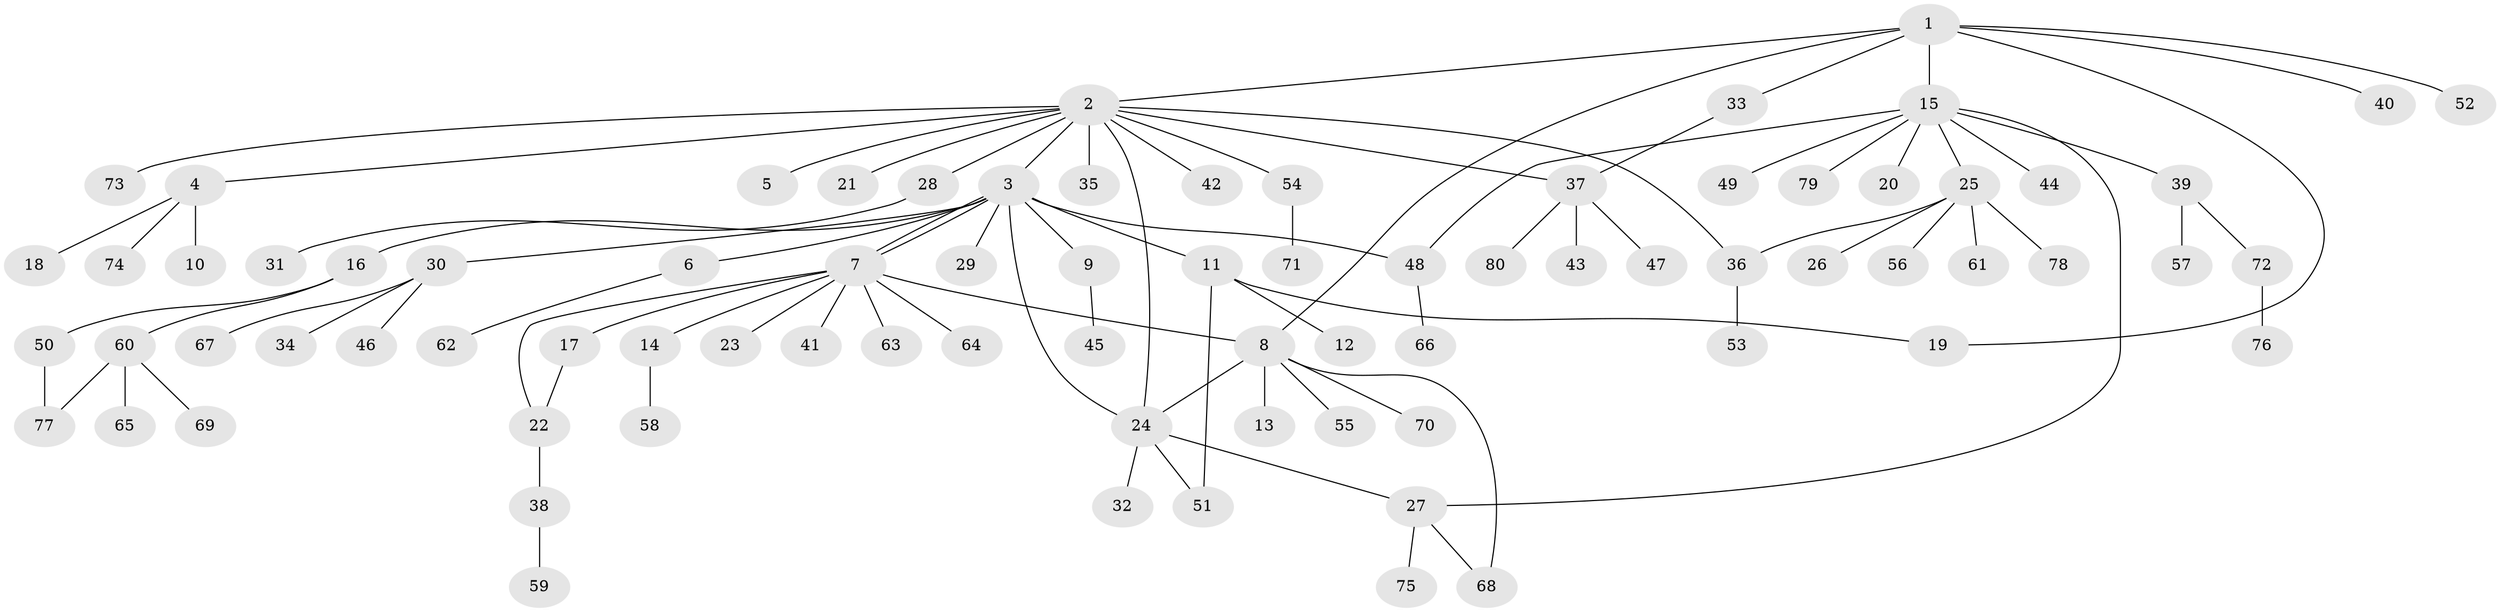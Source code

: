 // Generated by graph-tools (version 1.1) at 2025/14/03/09/25 04:14:36]
// undirected, 80 vertices, 92 edges
graph export_dot {
graph [start="1"]
  node [color=gray90,style=filled];
  1;
  2;
  3;
  4;
  5;
  6;
  7;
  8;
  9;
  10;
  11;
  12;
  13;
  14;
  15;
  16;
  17;
  18;
  19;
  20;
  21;
  22;
  23;
  24;
  25;
  26;
  27;
  28;
  29;
  30;
  31;
  32;
  33;
  34;
  35;
  36;
  37;
  38;
  39;
  40;
  41;
  42;
  43;
  44;
  45;
  46;
  47;
  48;
  49;
  50;
  51;
  52;
  53;
  54;
  55;
  56;
  57;
  58;
  59;
  60;
  61;
  62;
  63;
  64;
  65;
  66;
  67;
  68;
  69;
  70;
  71;
  72;
  73;
  74;
  75;
  76;
  77;
  78;
  79;
  80;
  1 -- 2;
  1 -- 8;
  1 -- 15;
  1 -- 19;
  1 -- 33;
  1 -- 40;
  1 -- 52;
  2 -- 3;
  2 -- 4;
  2 -- 5;
  2 -- 21;
  2 -- 24;
  2 -- 28;
  2 -- 35;
  2 -- 36;
  2 -- 37;
  2 -- 42;
  2 -- 54;
  2 -- 73;
  3 -- 6;
  3 -- 7;
  3 -- 7;
  3 -- 9;
  3 -- 11;
  3 -- 16;
  3 -- 24;
  3 -- 29;
  3 -- 30;
  3 -- 48;
  4 -- 10;
  4 -- 18;
  4 -- 74;
  6 -- 62;
  7 -- 8;
  7 -- 14;
  7 -- 17;
  7 -- 22;
  7 -- 23;
  7 -- 41;
  7 -- 63;
  7 -- 64;
  8 -- 13;
  8 -- 24;
  8 -- 55;
  8 -- 68;
  8 -- 70;
  9 -- 45;
  11 -- 12;
  11 -- 19;
  11 -- 51;
  14 -- 58;
  15 -- 20;
  15 -- 25;
  15 -- 27;
  15 -- 39;
  15 -- 44;
  15 -- 48;
  15 -- 49;
  15 -- 79;
  16 -- 50;
  16 -- 60;
  17 -- 22;
  22 -- 38;
  24 -- 27;
  24 -- 32;
  24 -- 51;
  25 -- 26;
  25 -- 36;
  25 -- 56;
  25 -- 61;
  25 -- 78;
  27 -- 68;
  27 -- 75;
  28 -- 31;
  30 -- 34;
  30 -- 46;
  30 -- 67;
  33 -- 37;
  36 -- 53;
  37 -- 43;
  37 -- 47;
  37 -- 80;
  38 -- 59;
  39 -- 57;
  39 -- 72;
  48 -- 66;
  50 -- 77;
  54 -- 71;
  60 -- 65;
  60 -- 69;
  60 -- 77;
  72 -- 76;
}
